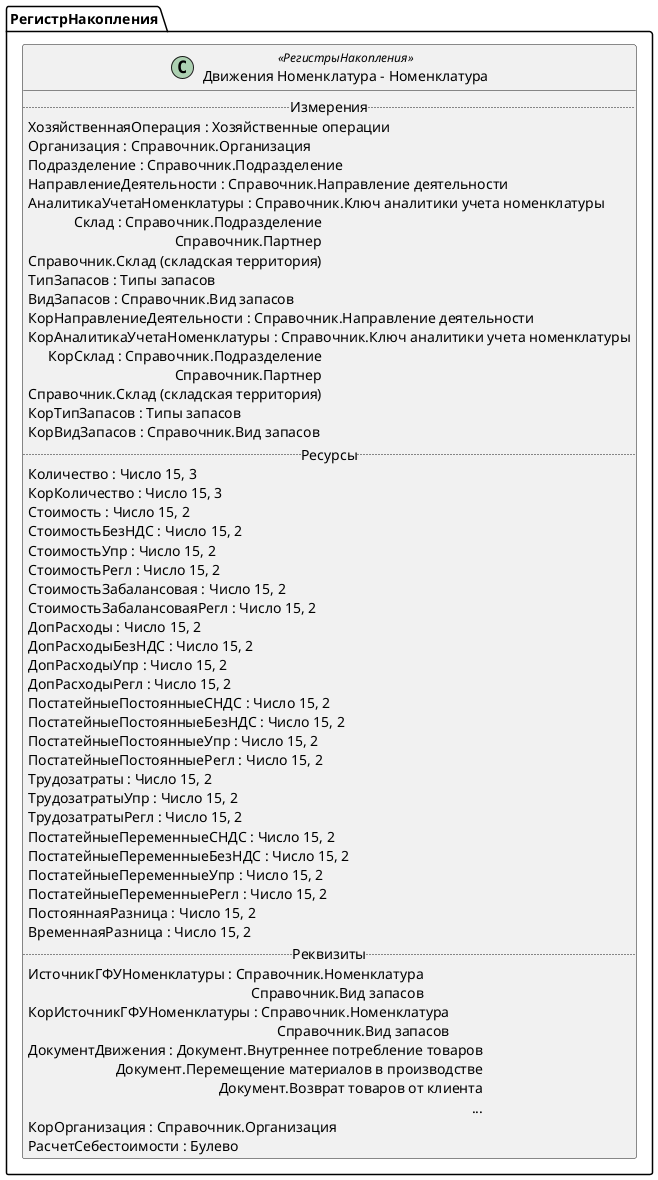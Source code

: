 ﻿@startuml ДвиженияНоменклатураНоменклатура
'!include templates.wsd
'..\include templates.wsd
class РегистрНакопления.ДвиженияНоменклатураНоменклатура as "Движения Номенклатура - Номенклатура" <<РегистрыНакопления>>
{
..Измерения..
ХозяйственнаяОперация : Хозяйственные операции
Организация : Справочник.Организация
Подразделение : Справочник.Подразделение
НаправлениеДеятельности : Справочник.Направление деятельности
АналитикаУчетаНоменклатуры : Справочник.Ключ аналитики учета номенклатуры
Склад : Справочник.Подразделение\rСправочник.Партнер\rСправочник.Склад (складская территория)
ТипЗапасов : Типы запасов
ВидЗапасов : Справочник.Вид запасов
КорНаправлениеДеятельности : Справочник.Направление деятельности
КорАналитикаУчетаНоменклатуры : Справочник.Ключ аналитики учета номенклатуры
КорСклад : Справочник.Подразделение\rСправочник.Партнер\rСправочник.Склад (складская территория)
КорТипЗапасов : Типы запасов
КорВидЗапасов : Справочник.Вид запасов
..Ресурсы..
Количество : Число 15, 3
КорКоличество : Число 15, 3
Стоимость : Число 15, 2
СтоимостьБезНДС : Число 15, 2
СтоимостьУпр : Число 15, 2
СтоимостьРегл : Число 15, 2
СтоимостьЗабалансовая : Число 15, 2
СтоимостьЗабалансоваяРегл : Число 15, 2
ДопРасходы : Число 15, 2
ДопРасходыБезНДС : Число 15, 2
ДопРасходыУпр : Число 15, 2
ДопРасходыРегл : Число 15, 2
ПостатейныеПостоянныеСНДС : Число 15, 2
ПостатейныеПостоянныеБезНДС : Число 15, 2
ПостатейныеПостоянныеУпр : Число 15, 2
ПостатейныеПостоянныеРегл : Число 15, 2
Трудозатраты : Число 15, 2
ТрудозатратыУпр : Число 15, 2
ТрудозатратыРегл : Число 15, 2
ПостатейныеПеременныеСНДС : Число 15, 2
ПостатейныеПеременныеБезНДС : Число 15, 2
ПостатейныеПеременныеУпр : Число 15, 2
ПостатейныеПеременныеРегл : Число 15, 2
ПостояннаяРазница : Число 15, 2
ВременнаяРазница : Число 15, 2
..Реквизиты..
ИсточникГФУНоменклатуры : Справочник.Номенклатура\rСправочник.Вид запасов
КорИсточникГФУНоменклатуры : Справочник.Номенклатура\rСправочник.Вид запасов
ДокументДвижения : Документ.Внутреннее потребление товаров\rДокумент.Перемещение материалов в производстве\rДокумент.Возврат товаров от клиента\r...
КорОрганизация : Справочник.Организация
РасчетСебестоимости : Булево
}
@enduml

